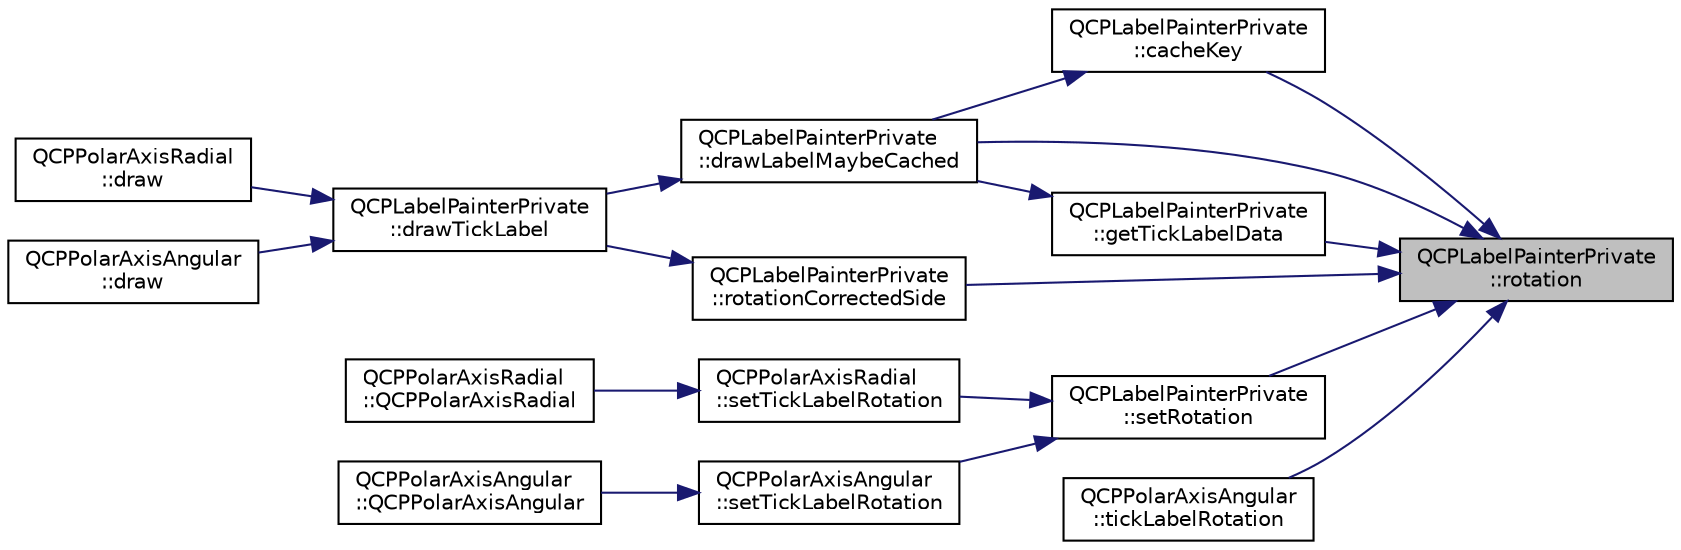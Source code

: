 digraph "QCPLabelPainterPrivate::rotation"
{
 // LATEX_PDF_SIZE
  edge [fontname="Helvetica",fontsize="10",labelfontname="Helvetica",labelfontsize="10"];
  node [fontname="Helvetica",fontsize="10",shape=record];
  rankdir="RL";
  Node1 [label="QCPLabelPainterPrivate\l::rotation",height=0.2,width=0.4,color="black", fillcolor="grey75", style="filled", fontcolor="black",tooltip=" "];
  Node1 -> Node2 [dir="back",color="midnightblue",fontsize="10",style="solid",fontname="Helvetica"];
  Node2 [label="QCPLabelPainterPrivate\l::cacheKey",height=0.2,width=0.4,color="black", fillcolor="white", style="filled",URL="$classQCPLabelPainterPrivate.html#afb364f2a2c031eba2a5d29d4f15e8ac0",tooltip=" "];
  Node2 -> Node3 [dir="back",color="midnightblue",fontsize="10",style="solid",fontname="Helvetica"];
  Node3 [label="QCPLabelPainterPrivate\l::drawLabelMaybeCached",height=0.2,width=0.4,color="black", fillcolor="white", style="filled",URL="$classQCPLabelPainterPrivate.html#acbd502e7cdacd74df52a74533f854112",tooltip=" "];
  Node3 -> Node4 [dir="back",color="midnightblue",fontsize="10",style="solid",fontname="Helvetica"];
  Node4 [label="QCPLabelPainterPrivate\l::drawTickLabel",height=0.2,width=0.4,color="black", fillcolor="white", style="filled",URL="$classQCPLabelPainterPrivate.html#a0fc131025d187102325143644fff785f",tooltip=" "];
  Node4 -> Node5 [dir="back",color="midnightblue",fontsize="10",style="solid",fontname="Helvetica"];
  Node5 [label="QCPPolarAxisRadial\l::draw",height=0.2,width=0.4,color="black", fillcolor="white", style="filled",URL="$classQCPPolarAxisRadial.html#a3cdaf627422f95c727b15dceedc5dfe4",tooltip=" "];
  Node4 -> Node6 [dir="back",color="midnightblue",fontsize="10",style="solid",fontname="Helvetica"];
  Node6 [label="QCPPolarAxisAngular\l::draw",height=0.2,width=0.4,color="black", fillcolor="white", style="filled",URL="$classQCPPolarAxisAngular.html#abc33754f6575a0ac2cdc597bbd11c6c7",tooltip=" "];
  Node1 -> Node3 [dir="back",color="midnightblue",fontsize="10",style="solid",fontname="Helvetica"];
  Node1 -> Node7 [dir="back",color="midnightblue",fontsize="10",style="solid",fontname="Helvetica"];
  Node7 [label="QCPLabelPainterPrivate\l::getTickLabelData",height=0.2,width=0.4,color="black", fillcolor="white", style="filled",URL="$classQCPLabelPainterPrivate.html#ada8cc30c2d8858c2ba668c7cab325bf8",tooltip=" "];
  Node7 -> Node3 [dir="back",color="midnightblue",fontsize="10",style="solid",fontname="Helvetica"];
  Node1 -> Node8 [dir="back",color="midnightblue",fontsize="10",style="solid",fontname="Helvetica"];
  Node8 [label="QCPLabelPainterPrivate\l::rotationCorrectedSide",height=0.2,width=0.4,color="black", fillcolor="white", style="filled",URL="$classQCPLabelPainterPrivate.html#aa22c578f274da70fe39b5484545c2306",tooltip=" "];
  Node8 -> Node4 [dir="back",color="midnightblue",fontsize="10",style="solid",fontname="Helvetica"];
  Node1 -> Node9 [dir="back",color="midnightblue",fontsize="10",style="solid",fontname="Helvetica"];
  Node9 [label="QCPLabelPainterPrivate\l::setRotation",height=0.2,width=0.4,color="black", fillcolor="white", style="filled",URL="$classQCPLabelPainterPrivate.html#a4b27eb5c5112a5f2fb609d68c0fae4a1",tooltip=" "];
  Node9 -> Node10 [dir="back",color="midnightblue",fontsize="10",style="solid",fontname="Helvetica"];
  Node10 [label="QCPPolarAxisRadial\l::setTickLabelRotation",height=0.2,width=0.4,color="black", fillcolor="white", style="filled",URL="$classQCPPolarAxisRadial.html#a68a064e85b5a807f8205e1996a50ebab",tooltip=" "];
  Node10 -> Node11 [dir="back",color="midnightblue",fontsize="10",style="solid",fontname="Helvetica"];
  Node11 [label="QCPPolarAxisRadial\l::QCPPolarAxisRadial",height=0.2,width=0.4,color="black", fillcolor="white", style="filled",URL="$classQCPPolarAxisRadial.html#acd7247b9f2196e1053f236b950a13b60",tooltip=" "];
  Node9 -> Node12 [dir="back",color="midnightblue",fontsize="10",style="solid",fontname="Helvetica"];
  Node12 [label="QCPPolarAxisAngular\l::setTickLabelRotation",height=0.2,width=0.4,color="black", fillcolor="white", style="filled",URL="$classQCPPolarAxisAngular.html#af0922fd33a9589524f1600f316ea673c",tooltip=" "];
  Node12 -> Node13 [dir="back",color="midnightblue",fontsize="10",style="solid",fontname="Helvetica"];
  Node13 [label="QCPPolarAxisAngular\l::QCPPolarAxisAngular",height=0.2,width=0.4,color="black", fillcolor="white", style="filled",URL="$classQCPPolarAxisAngular.html#afd2ca3525663193c15bc876a293ceb24",tooltip=" "];
  Node1 -> Node14 [dir="back",color="midnightblue",fontsize="10",style="solid",fontname="Helvetica"];
  Node14 [label="QCPPolarAxisAngular\l::tickLabelRotation",height=0.2,width=0.4,color="black", fillcolor="white", style="filled",URL="$classQCPPolarAxisAngular.html#a40b8bf39a6465ad8d088220350e7c8d4",tooltip=" "];
}
